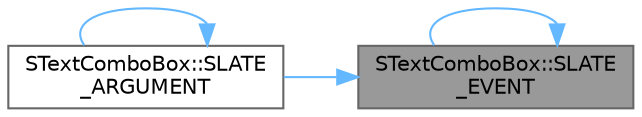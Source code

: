 digraph "STextComboBox::SLATE_EVENT"
{
 // INTERACTIVE_SVG=YES
 // LATEX_PDF_SIZE
  bgcolor="transparent";
  edge [fontname=Helvetica,fontsize=10,labelfontname=Helvetica,labelfontsize=10];
  node [fontname=Helvetica,fontsize=10,shape=box,height=0.2,width=0.4];
  rankdir="RL";
  Node1 [id="Node000001",label="STextComboBox::SLATE\l_EVENT",height=0.2,width=0.4,color="gray40", fillcolor="grey60", style="filled", fontcolor="black",tooltip="Called when the text is chosen."];
  Node1 -> Node2 [id="edge1_Node000001_Node000002",dir="back",color="steelblue1",style="solid",tooltip=" "];
  Node2 [id="Node000002",label="STextComboBox::SLATE\l_ARGUMENT",height=0.2,width=0.4,color="grey40", fillcolor="white", style="filled",URL="$d3/d9f/classSTextComboBox.html#a12fb80dec7c5ee71012e0a42b41782d3",tooltip="Called when combo box needs to establish selected item."];
  Node2 -> Node2 [id="edge2_Node000002_Node000002",dir="back",color="steelblue1",style="solid",tooltip=" "];
  Node1 -> Node1 [id="edge3_Node000001_Node000001",dir="back",color="steelblue1",style="solid",tooltip=" "];
}
